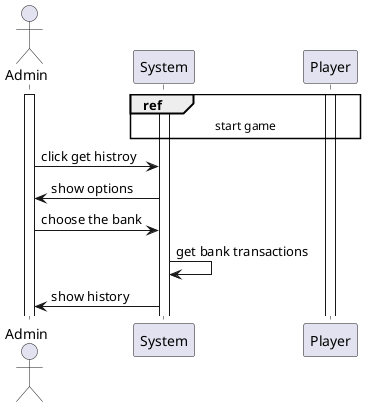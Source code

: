 @startuml "see transaction history of bank"

actor Admin

Activate Admin
Activate System

ref over Player, System : start game
activate Player

Admin -> System : click get histroy
System -> Admin : show options
Admin -> System : choose the bank
System -> System : get bank transactions
System -> Admin : show history

@enduml
